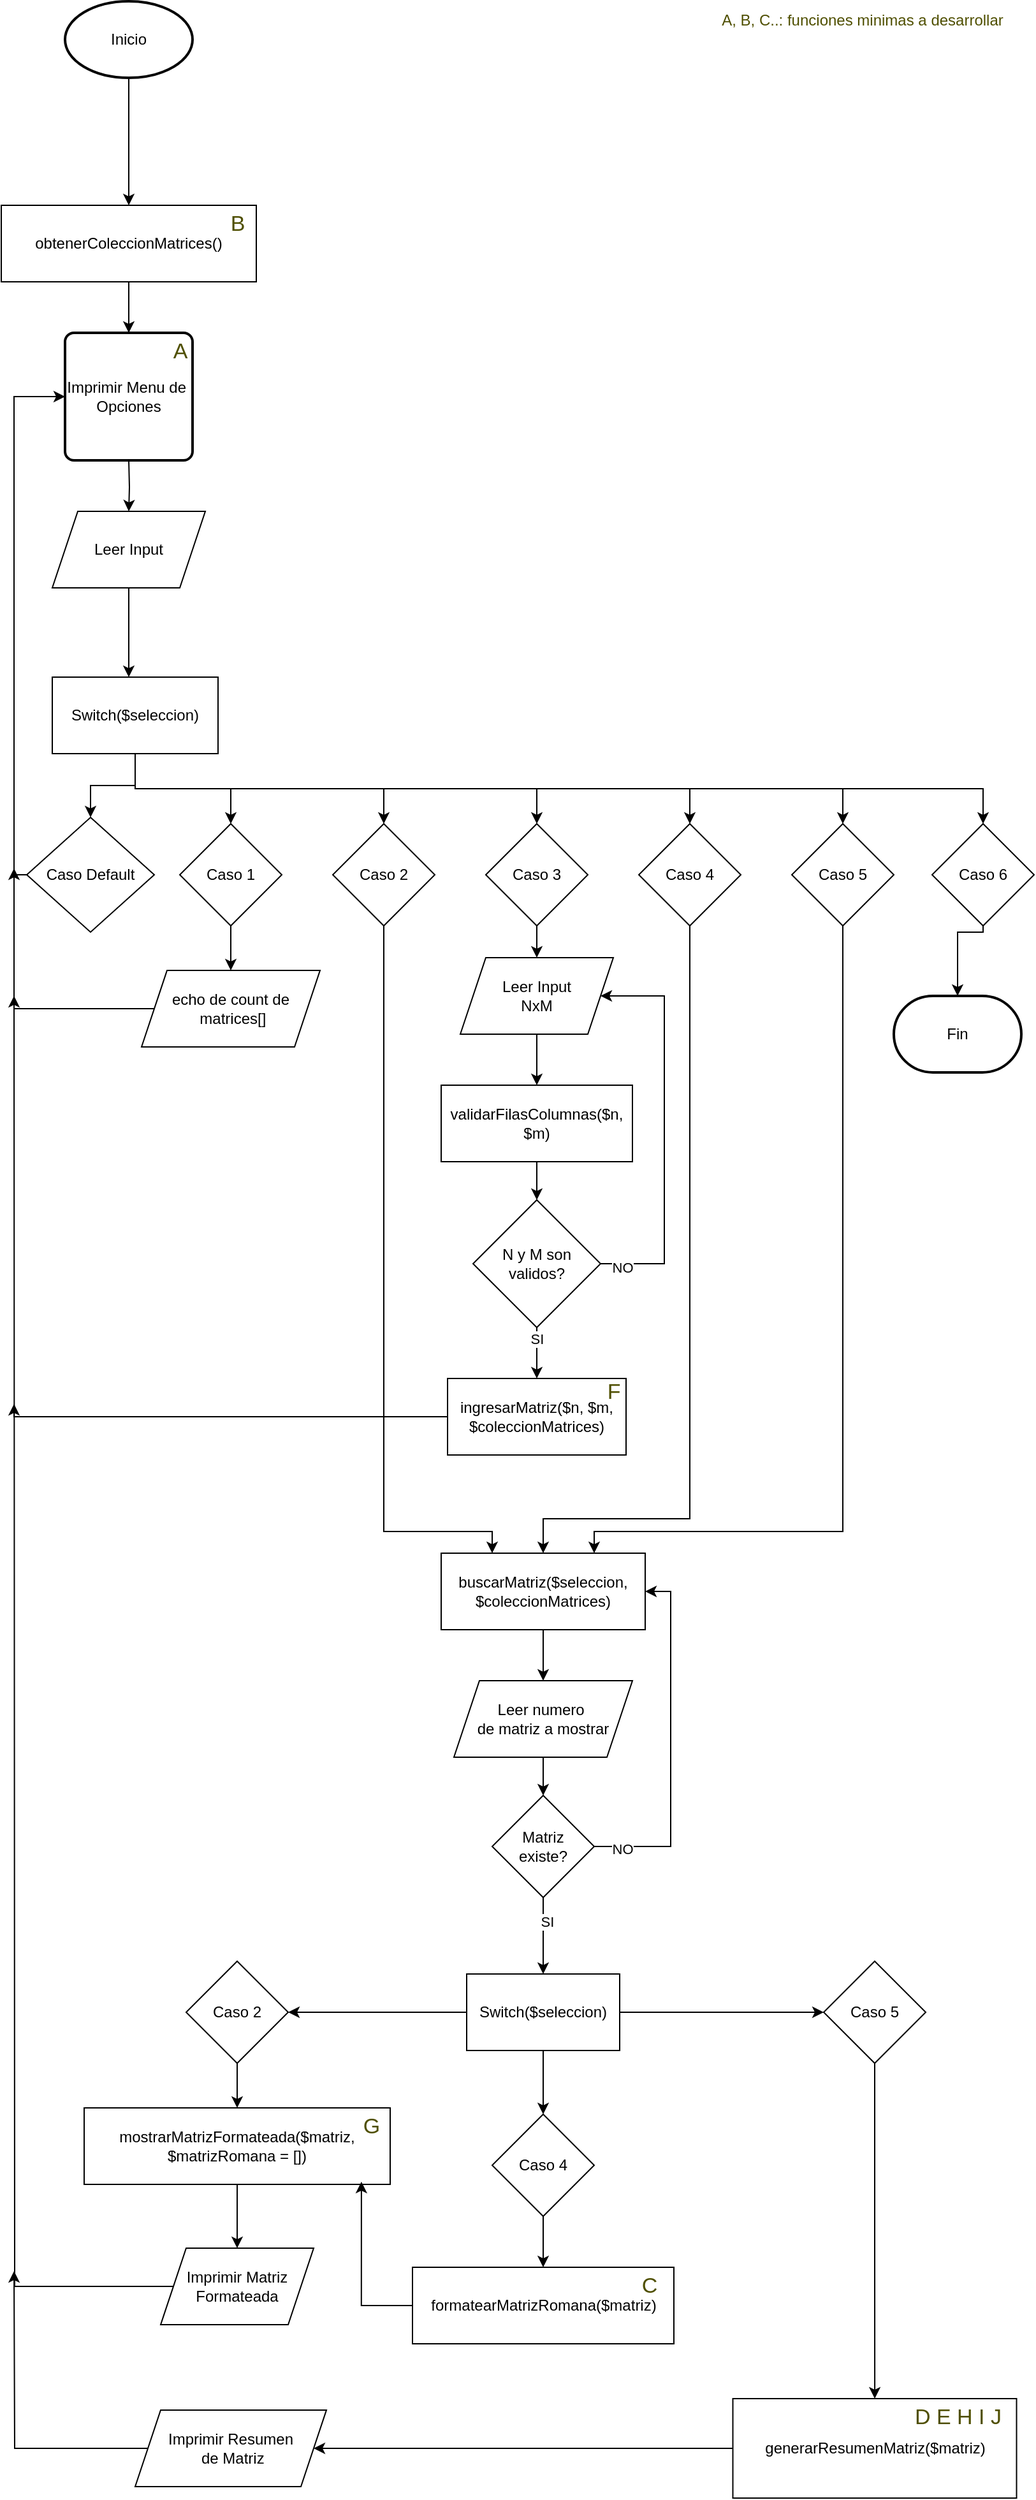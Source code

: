 <mxfile version="24.9.0">
  <diagram id="C5RBs43oDa-KdzZeNtuy" name="Page-1">
    <mxGraphModel dx="1195" dy="1814" grid="1" gridSize="10" guides="1" tooltips="1" connect="1" arrows="1" fold="1" page="1" pageScale="1" pageWidth="827" pageHeight="1169" math="0" shadow="0">
      <root>
        <mxCell id="WIyWlLk6GJQsqaUBKTNV-0" />
        <mxCell id="WIyWlLk6GJQsqaUBKTNV-1" parent="WIyWlLk6GJQsqaUBKTNV-0" />
        <mxCell id="b_JIdyj_Jr2th4q7lOJ0-5" value="" style="edgeStyle=orthogonalEdgeStyle;rounded=0;orthogonalLoop=1;jettySize=auto;html=1;entryX=0.5;entryY=0;entryDx=0;entryDy=0;" edge="1" parent="WIyWlLk6GJQsqaUBKTNV-1" target="b_JIdyj_Jr2th4q7lOJ0-8">
          <mxGeometry relative="1" as="geometry">
            <mxPoint x="110" y="-790" as="sourcePoint" />
            <mxPoint x="110" y="-690" as="targetPoint" />
          </mxGeometry>
        </mxCell>
        <mxCell id="b_JIdyj_Jr2th4q7lOJ0-3" value="&lt;div&gt;Imprimir Menu de&amp;nbsp; Opciones&lt;/div&gt;" style="rounded=1;whiteSpace=wrap;html=1;absoluteArcSize=1;arcSize=14;strokeWidth=2;" vertex="1" parent="WIyWlLk6GJQsqaUBKTNV-1">
          <mxGeometry x="60" y="-890" width="100" height="100" as="geometry" />
        </mxCell>
        <mxCell id="b_JIdyj_Jr2th4q7lOJ0-73" value="" style="edgeStyle=orthogonalEdgeStyle;rounded=0;orthogonalLoop=1;jettySize=auto;html=1;" edge="1" parent="WIyWlLk6GJQsqaUBKTNV-1" source="b_JIdyj_Jr2th4q7lOJ0-6" target="b_JIdyj_Jr2th4q7lOJ0-71">
          <mxGeometry relative="1" as="geometry" />
        </mxCell>
        <mxCell id="b_JIdyj_Jr2th4q7lOJ0-6" value="&lt;div&gt;Inicio&lt;/div&gt;" style="strokeWidth=2;html=1;shape=mxgraph.flowchart.start_1;whiteSpace=wrap;" vertex="1" parent="WIyWlLk6GJQsqaUBKTNV-1">
          <mxGeometry x="60" y="-1150" width="100" height="60" as="geometry" />
        </mxCell>
        <mxCell id="b_JIdyj_Jr2th4q7lOJ0-10" value="" style="edgeStyle=orthogonalEdgeStyle;rounded=0;orthogonalLoop=1;jettySize=auto;html=1;" edge="1" parent="WIyWlLk6GJQsqaUBKTNV-1" source="b_JIdyj_Jr2th4q7lOJ0-8">
          <mxGeometry relative="1" as="geometry">
            <mxPoint x="110" y="-620" as="targetPoint" />
          </mxGeometry>
        </mxCell>
        <mxCell id="b_JIdyj_Jr2th4q7lOJ0-8" value="&lt;div&gt;Leer Input&lt;br&gt;&lt;/div&gt;" style="shape=parallelogram;perimeter=parallelogramPerimeter;whiteSpace=wrap;html=1;fixedSize=1;" vertex="1" parent="WIyWlLk6GJQsqaUBKTNV-1">
          <mxGeometry x="50" y="-750" width="120" height="60" as="geometry" />
        </mxCell>
        <mxCell id="b_JIdyj_Jr2th4q7lOJ0-28" value="" style="edgeStyle=orthogonalEdgeStyle;rounded=0;orthogonalLoop=1;jettySize=auto;html=1;" edge="1" parent="WIyWlLk6GJQsqaUBKTNV-1" source="b_JIdyj_Jr2th4q7lOJ0-14" target="b_JIdyj_Jr2th4q7lOJ0-27">
          <mxGeometry relative="1" as="geometry" />
        </mxCell>
        <mxCell id="b_JIdyj_Jr2th4q7lOJ0-95" style="edgeStyle=orthogonalEdgeStyle;rounded=0;orthogonalLoop=1;jettySize=auto;html=1;exitX=0.5;exitY=1;exitDx=0;exitDy=0;entryX=0.5;entryY=0;entryDx=0;entryDy=0;" edge="1" parent="WIyWlLk6GJQsqaUBKTNV-1" source="b_JIdyj_Jr2th4q7lOJ0-14" target="b_JIdyj_Jr2th4q7lOJ0-17">
          <mxGeometry relative="1" as="geometry" />
        </mxCell>
        <mxCell id="b_JIdyj_Jr2th4q7lOJ0-96" style="edgeStyle=orthogonalEdgeStyle;rounded=0;orthogonalLoop=1;jettySize=auto;html=1;exitX=0.5;exitY=1;exitDx=0;exitDy=0;entryX=0.5;entryY=0;entryDx=0;entryDy=0;" edge="1" parent="WIyWlLk6GJQsqaUBKTNV-1" source="b_JIdyj_Jr2th4q7lOJ0-14" target="b_JIdyj_Jr2th4q7lOJ0-19">
          <mxGeometry relative="1" as="geometry" />
        </mxCell>
        <mxCell id="b_JIdyj_Jr2th4q7lOJ0-100" style="edgeStyle=orthogonalEdgeStyle;rounded=0;orthogonalLoop=1;jettySize=auto;html=1;exitX=0.5;exitY=1;exitDx=0;exitDy=0;entryX=0.5;entryY=0;entryDx=0;entryDy=0;" edge="1" parent="WIyWlLk6GJQsqaUBKTNV-1" source="b_JIdyj_Jr2th4q7lOJ0-14" target="b_JIdyj_Jr2th4q7lOJ0-21">
          <mxGeometry relative="1" as="geometry" />
        </mxCell>
        <mxCell id="b_JIdyj_Jr2th4q7lOJ0-108" style="edgeStyle=orthogonalEdgeStyle;rounded=0;orthogonalLoop=1;jettySize=auto;html=1;exitX=0.5;exitY=1;exitDx=0;exitDy=0;entryX=0.5;entryY=0;entryDx=0;entryDy=0;" edge="1" parent="WIyWlLk6GJQsqaUBKTNV-1" source="b_JIdyj_Jr2th4q7lOJ0-14" target="b_JIdyj_Jr2th4q7lOJ0-23">
          <mxGeometry relative="1" as="geometry" />
        </mxCell>
        <mxCell id="b_JIdyj_Jr2th4q7lOJ0-110" style="edgeStyle=orthogonalEdgeStyle;rounded=0;orthogonalLoop=1;jettySize=auto;html=1;exitX=0.5;exitY=1;exitDx=0;exitDy=0;entryX=0.5;entryY=0;entryDx=0;entryDy=0;" edge="1" parent="WIyWlLk6GJQsqaUBKTNV-1" source="b_JIdyj_Jr2th4q7lOJ0-14" target="b_JIdyj_Jr2th4q7lOJ0-34">
          <mxGeometry relative="1" as="geometry" />
        </mxCell>
        <mxCell id="b_JIdyj_Jr2th4q7lOJ0-14" value="Switch($seleccion)" style="whiteSpace=wrap;html=1;" vertex="1" parent="WIyWlLk6GJQsqaUBKTNV-1">
          <mxGeometry x="50" y="-620" width="130" height="60" as="geometry" />
        </mxCell>
        <mxCell id="b_JIdyj_Jr2th4q7lOJ0-93" value="" style="edgeStyle=orthogonalEdgeStyle;rounded=0;orthogonalLoop=1;jettySize=auto;html=1;" edge="1" parent="WIyWlLk6GJQsqaUBKTNV-1" source="b_JIdyj_Jr2th4q7lOJ0-17" target="b_JIdyj_Jr2th4q7lOJ0-48">
          <mxGeometry relative="1" as="geometry" />
        </mxCell>
        <mxCell id="b_JIdyj_Jr2th4q7lOJ0-17" value="&lt;div&gt;Caso 1&lt;/div&gt;" style="rhombus;whiteSpace=wrap;html=1;" vertex="1" parent="WIyWlLk6GJQsqaUBKTNV-1">
          <mxGeometry x="150" y="-505" width="80" height="80" as="geometry" />
        </mxCell>
        <mxCell id="b_JIdyj_Jr2th4q7lOJ0-124" style="edgeStyle=orthogonalEdgeStyle;rounded=0;orthogonalLoop=1;jettySize=auto;html=1;exitX=0.5;exitY=1;exitDx=0;exitDy=0;entryX=0.25;entryY=0;entryDx=0;entryDy=0;" edge="1" parent="WIyWlLk6GJQsqaUBKTNV-1" source="b_JIdyj_Jr2th4q7lOJ0-19" target="b_JIdyj_Jr2th4q7lOJ0-112">
          <mxGeometry relative="1" as="geometry">
            <Array as="points">
              <mxPoint x="310" y="50" />
              <mxPoint x="395" y="50" />
            </Array>
          </mxGeometry>
        </mxCell>
        <mxCell id="b_JIdyj_Jr2th4q7lOJ0-19" value="Caso 2" style="rhombus;whiteSpace=wrap;html=1;" vertex="1" parent="WIyWlLk6GJQsqaUBKTNV-1">
          <mxGeometry x="270" y="-505" width="80" height="80" as="geometry" />
        </mxCell>
        <mxCell id="b_JIdyj_Jr2th4q7lOJ0-43" value="" style="edgeStyle=orthogonalEdgeStyle;rounded=0;orthogonalLoop=1;jettySize=auto;html=1;" edge="1" parent="WIyWlLk6GJQsqaUBKTNV-1" source="b_JIdyj_Jr2th4q7lOJ0-141" target="b_JIdyj_Jr2th4q7lOJ0-42">
          <mxGeometry relative="1" as="geometry" />
        </mxCell>
        <mxCell id="b_JIdyj_Jr2th4q7lOJ0-147" value="SI" style="edgeLabel;html=1;align=center;verticalAlign=middle;resizable=0;points=[];" vertex="1" connectable="0" parent="b_JIdyj_Jr2th4q7lOJ0-43">
          <mxGeometry x="-0.543" relative="1" as="geometry">
            <mxPoint as="offset" />
          </mxGeometry>
        </mxCell>
        <mxCell id="b_JIdyj_Jr2th4q7lOJ0-140" value="" style="edgeStyle=orthogonalEdgeStyle;rounded=0;orthogonalLoop=1;jettySize=auto;html=1;" edge="1" parent="WIyWlLk6GJQsqaUBKTNV-1" source="b_JIdyj_Jr2th4q7lOJ0-21" target="b_JIdyj_Jr2th4q7lOJ0-64">
          <mxGeometry relative="1" as="geometry" />
        </mxCell>
        <mxCell id="b_JIdyj_Jr2th4q7lOJ0-21" value="&lt;div&gt;Caso 3&lt;/div&gt;" style="rhombus;whiteSpace=wrap;html=1;" vertex="1" parent="WIyWlLk6GJQsqaUBKTNV-1">
          <mxGeometry x="390" y="-505" width="80" height="80" as="geometry" />
        </mxCell>
        <mxCell id="b_JIdyj_Jr2th4q7lOJ0-123" style="edgeStyle=orthogonalEdgeStyle;rounded=0;orthogonalLoop=1;jettySize=auto;html=1;exitX=0.5;exitY=1;exitDx=0;exitDy=0;entryX=0.5;entryY=0;entryDx=0;entryDy=0;" edge="1" parent="WIyWlLk6GJQsqaUBKTNV-1" source="b_JIdyj_Jr2th4q7lOJ0-23" target="b_JIdyj_Jr2th4q7lOJ0-112">
          <mxGeometry relative="1" as="geometry">
            <Array as="points">
              <mxPoint x="550" y="40" />
              <mxPoint x="435" y="40" />
            </Array>
          </mxGeometry>
        </mxCell>
        <mxCell id="b_JIdyj_Jr2th4q7lOJ0-23" value="Caso 4" style="rhombus;whiteSpace=wrap;html=1;" vertex="1" parent="WIyWlLk6GJQsqaUBKTNV-1">
          <mxGeometry x="510" y="-505" width="80" height="80" as="geometry" />
        </mxCell>
        <mxCell id="b_JIdyj_Jr2th4q7lOJ0-94" style="edgeStyle=orthogonalEdgeStyle;rounded=0;orthogonalLoop=1;jettySize=auto;html=1;exitX=0;exitY=0.5;exitDx=0;exitDy=0;" edge="1" parent="WIyWlLk6GJQsqaUBKTNV-1" source="b_JIdyj_Jr2th4q7lOJ0-27">
          <mxGeometry relative="1" as="geometry">
            <mxPoint x="20" y="-470" as="targetPoint" />
          </mxGeometry>
        </mxCell>
        <mxCell id="b_JIdyj_Jr2th4q7lOJ0-27" value="Caso Default" style="rhombus;whiteSpace=wrap;html=1;" vertex="1" parent="WIyWlLk6GJQsqaUBKTNV-1">
          <mxGeometry x="30" y="-510" width="100" height="90" as="geometry" />
        </mxCell>
        <mxCell id="b_JIdyj_Jr2th4q7lOJ0-133" style="edgeStyle=orthogonalEdgeStyle;rounded=0;orthogonalLoop=1;jettySize=auto;html=1;exitX=0.5;exitY=1;exitDx=0;exitDy=0;entryX=0.75;entryY=0;entryDx=0;entryDy=0;" edge="1" parent="WIyWlLk6GJQsqaUBKTNV-1" source="b_JIdyj_Jr2th4q7lOJ0-32" target="b_JIdyj_Jr2th4q7lOJ0-112">
          <mxGeometry relative="1" as="geometry">
            <Array as="points">
              <mxPoint x="670" y="50" />
              <mxPoint x="475" y="50" />
            </Array>
          </mxGeometry>
        </mxCell>
        <mxCell id="b_JIdyj_Jr2th4q7lOJ0-32" value="Caso 5" style="rhombus;whiteSpace=wrap;html=1;" vertex="1" parent="WIyWlLk6GJQsqaUBKTNV-1">
          <mxGeometry x="630" y="-505" width="80" height="80" as="geometry" />
        </mxCell>
        <mxCell id="b_JIdyj_Jr2th4q7lOJ0-107" value="" style="edgeStyle=orthogonalEdgeStyle;rounded=0;orthogonalLoop=1;jettySize=auto;html=1;" edge="1" parent="WIyWlLk6GJQsqaUBKTNV-1" source="b_JIdyj_Jr2th4q7lOJ0-34" target="b_JIdyj_Jr2th4q7lOJ0-36">
          <mxGeometry relative="1" as="geometry">
            <Array as="points">
              <mxPoint x="780" y="-420" />
              <mxPoint x="760" y="-420" />
            </Array>
          </mxGeometry>
        </mxCell>
        <mxCell id="b_JIdyj_Jr2th4q7lOJ0-34" value="Caso 6" style="rhombus;whiteSpace=wrap;html=1;" vertex="1" parent="WIyWlLk6GJQsqaUBKTNV-1">
          <mxGeometry x="740" y="-505" width="80" height="80" as="geometry" />
        </mxCell>
        <mxCell id="b_JIdyj_Jr2th4q7lOJ0-36" value="Fin" style="strokeWidth=2;html=1;shape=mxgraph.flowchart.terminator;whiteSpace=wrap;" vertex="1" parent="WIyWlLk6GJQsqaUBKTNV-1">
          <mxGeometry x="710" y="-370" width="100" height="60" as="geometry" />
        </mxCell>
        <mxCell id="b_JIdyj_Jr2th4q7lOJ0-145" style="edgeStyle=orthogonalEdgeStyle;rounded=0;orthogonalLoop=1;jettySize=auto;html=1;exitX=0;exitY=0.5;exitDx=0;exitDy=0;" edge="1" parent="WIyWlLk6GJQsqaUBKTNV-1" source="b_JIdyj_Jr2th4q7lOJ0-42">
          <mxGeometry relative="1" as="geometry">
            <mxPoint x="20" y="-50" as="targetPoint" />
            <Array as="points">
              <mxPoint x="20" y="-40" />
            </Array>
          </mxGeometry>
        </mxCell>
        <mxCell id="b_JIdyj_Jr2th4q7lOJ0-42" value="ingresarMatriz($n, $m, $coleccionMatrices)" style="whiteSpace=wrap;html=1;" vertex="1" parent="WIyWlLk6GJQsqaUBKTNV-1">
          <mxGeometry x="360" y="-70" width="140" height="60" as="geometry" />
        </mxCell>
        <mxCell id="b_JIdyj_Jr2th4q7lOJ0-160" style="edgeStyle=orthogonalEdgeStyle;rounded=0;orthogonalLoop=1;jettySize=auto;html=1;exitX=0;exitY=0.5;exitDx=0;exitDy=0;entryX=1;entryY=0.5;entryDx=0;entryDy=0;" edge="1" parent="WIyWlLk6GJQsqaUBKTNV-1" source="b_JIdyj_Jr2th4q7lOJ0-46" target="b_JIdyj_Jr2th4q7lOJ0-159">
          <mxGeometry relative="1" as="geometry" />
        </mxCell>
        <mxCell id="b_JIdyj_Jr2th4q7lOJ0-46" value="generarResumenMatriz($matriz)" style="whiteSpace=wrap;html=1;" vertex="1" parent="WIyWlLk6GJQsqaUBKTNV-1">
          <mxGeometry x="583.75" y="730" width="222.5" height="78" as="geometry" />
        </mxCell>
        <mxCell id="b_JIdyj_Jr2th4q7lOJ0-90" style="edgeStyle=orthogonalEdgeStyle;rounded=0;orthogonalLoop=1;jettySize=auto;html=1;exitX=0;exitY=0.5;exitDx=0;exitDy=0;entryX=0;entryY=0.5;entryDx=0;entryDy=0;" edge="1" parent="WIyWlLk6GJQsqaUBKTNV-1" source="b_JIdyj_Jr2th4q7lOJ0-48" target="b_JIdyj_Jr2th4q7lOJ0-3">
          <mxGeometry relative="1" as="geometry">
            <mxPoint x="20" y="-860" as="targetPoint" />
            <Array as="points">
              <mxPoint x="20" y="-360" />
              <mxPoint x="20" y="-840" />
            </Array>
          </mxGeometry>
        </mxCell>
        <mxCell id="b_JIdyj_Jr2th4q7lOJ0-48" value="&lt;div&gt;echo de count de&lt;br&gt;&lt;/div&gt;&lt;div&gt;&amp;nbsp;matrices[]&lt;/div&gt;" style="shape=parallelogram;perimeter=parallelogramPerimeter;whiteSpace=wrap;html=1;fixedSize=1;" vertex="1" parent="WIyWlLk6GJQsqaUBKTNV-1">
          <mxGeometry x="120" y="-390" width="140" height="60" as="geometry" />
        </mxCell>
        <mxCell id="b_JIdyj_Jr2th4q7lOJ0-61" value="" style="edgeStyle=orthogonalEdgeStyle;rounded=0;orthogonalLoop=1;jettySize=auto;html=1;" edge="1" parent="WIyWlLk6GJQsqaUBKTNV-1" source="b_JIdyj_Jr2th4q7lOJ0-57" target="b_JIdyj_Jr2th4q7lOJ0-60">
          <mxGeometry relative="1" as="geometry" />
        </mxCell>
        <mxCell id="b_JIdyj_Jr2th4q7lOJ0-57" value="mostrarMatrizFormateada($matriz, $matrizRomana = [])" style="whiteSpace=wrap;html=1;" vertex="1" parent="WIyWlLk6GJQsqaUBKTNV-1">
          <mxGeometry x="75" y="502" width="240" height="60" as="geometry" />
        </mxCell>
        <mxCell id="b_JIdyj_Jr2th4q7lOJ0-111" style="edgeStyle=orthogonalEdgeStyle;rounded=0;orthogonalLoop=1;jettySize=auto;html=1;exitX=0;exitY=0.5;exitDx=0;exitDy=0;" edge="1" parent="WIyWlLk6GJQsqaUBKTNV-1" source="b_JIdyj_Jr2th4q7lOJ0-60">
          <mxGeometry relative="1" as="geometry">
            <mxPoint x="20" y="-370" as="targetPoint" />
          </mxGeometry>
        </mxCell>
        <mxCell id="b_JIdyj_Jr2th4q7lOJ0-60" value="Imprimir Matriz Formateada" style="shape=parallelogram;perimeter=parallelogramPerimeter;whiteSpace=wrap;html=1;fixedSize=1;" vertex="1" parent="WIyWlLk6GJQsqaUBKTNV-1">
          <mxGeometry x="135" y="612" width="120" height="60" as="geometry" />
        </mxCell>
        <mxCell id="b_JIdyj_Jr2th4q7lOJ0-139" value="" style="edgeStyle=orthogonalEdgeStyle;rounded=0;orthogonalLoop=1;jettySize=auto;html=1;" edge="1" parent="WIyWlLk6GJQsqaUBKTNV-1" source="b_JIdyj_Jr2th4q7lOJ0-64" target="b_JIdyj_Jr2th4q7lOJ0-138">
          <mxGeometry relative="1" as="geometry" />
        </mxCell>
        <mxCell id="b_JIdyj_Jr2th4q7lOJ0-64" value="&lt;div&gt;Leer Input&lt;/div&gt;&lt;div&gt;NxM&lt;br&gt;&lt;/div&gt;" style="shape=parallelogram;perimeter=parallelogramPerimeter;whiteSpace=wrap;html=1;fixedSize=1;" vertex="1" parent="WIyWlLk6GJQsqaUBKTNV-1">
          <mxGeometry x="370" y="-400" width="120" height="60" as="geometry" />
        </mxCell>
        <mxCell id="b_JIdyj_Jr2th4q7lOJ0-74" value="" style="edgeStyle=orthogonalEdgeStyle;rounded=0;orthogonalLoop=1;jettySize=auto;html=1;" edge="1" parent="WIyWlLk6GJQsqaUBKTNV-1" source="b_JIdyj_Jr2th4q7lOJ0-71" target="b_JIdyj_Jr2th4q7lOJ0-3">
          <mxGeometry relative="1" as="geometry" />
        </mxCell>
        <mxCell id="b_JIdyj_Jr2th4q7lOJ0-71" value="obtenerColeccionMatrices()" style="whiteSpace=wrap;html=1;" vertex="1" parent="WIyWlLk6GJQsqaUBKTNV-1">
          <mxGeometry x="10" y="-990" width="200" height="60" as="geometry" />
        </mxCell>
        <mxCell id="b_JIdyj_Jr2th4q7lOJ0-109" style="edgeStyle=orthogonalEdgeStyle;rounded=0;orthogonalLoop=1;jettySize=auto;html=1;exitX=0.5;exitY=1;exitDx=0;exitDy=0;entryX=0.5;entryY=0;entryDx=0;entryDy=0;" edge="1" parent="WIyWlLk6GJQsqaUBKTNV-1" source="b_JIdyj_Jr2th4q7lOJ0-14" target="b_JIdyj_Jr2th4q7lOJ0-32">
          <mxGeometry relative="1" as="geometry" />
        </mxCell>
        <mxCell id="b_JIdyj_Jr2th4q7lOJ0-114" value="" style="edgeStyle=orthogonalEdgeStyle;rounded=0;orthogonalLoop=1;jettySize=auto;html=1;" edge="1" parent="WIyWlLk6GJQsqaUBKTNV-1" source="b_JIdyj_Jr2th4q7lOJ0-112" target="b_JIdyj_Jr2th4q7lOJ0-113">
          <mxGeometry relative="1" as="geometry" />
        </mxCell>
        <mxCell id="b_JIdyj_Jr2th4q7lOJ0-112" value="&lt;div&gt;buscarMatriz($seleccion, $coleccionMatrices)&lt;/div&gt;" style="whiteSpace=wrap;html=1;" vertex="1" parent="WIyWlLk6GJQsqaUBKTNV-1">
          <mxGeometry x="355" y="67" width="160" height="60" as="geometry" />
        </mxCell>
        <mxCell id="b_JIdyj_Jr2th4q7lOJ0-116" value="" style="edgeStyle=orthogonalEdgeStyle;rounded=0;orthogonalLoop=1;jettySize=auto;html=1;" edge="1" parent="WIyWlLk6GJQsqaUBKTNV-1" source="b_JIdyj_Jr2th4q7lOJ0-113" target="b_JIdyj_Jr2th4q7lOJ0-115">
          <mxGeometry relative="1" as="geometry" />
        </mxCell>
        <mxCell id="b_JIdyj_Jr2th4q7lOJ0-113" value="&lt;div&gt;Leer numero&amp;nbsp;&lt;/div&gt;&lt;div&gt;de matriz a mostrar&lt;/div&gt;" style="shape=parallelogram;perimeter=parallelogramPerimeter;whiteSpace=wrap;html=1;fixedSize=1;" vertex="1" parent="WIyWlLk6GJQsqaUBKTNV-1">
          <mxGeometry x="365" y="167" width="140" height="60" as="geometry" />
        </mxCell>
        <mxCell id="b_JIdyj_Jr2th4q7lOJ0-117" style="edgeStyle=orthogonalEdgeStyle;rounded=0;orthogonalLoop=1;jettySize=auto;html=1;exitX=1;exitY=0.5;exitDx=0;exitDy=0;entryX=1;entryY=0.5;entryDx=0;entryDy=0;" edge="1" parent="WIyWlLk6GJQsqaUBKTNV-1" source="b_JIdyj_Jr2th4q7lOJ0-115" target="b_JIdyj_Jr2th4q7lOJ0-112">
          <mxGeometry relative="1" as="geometry">
            <Array as="points">
              <mxPoint x="535" y="297" />
              <mxPoint x="535" y="97" />
            </Array>
          </mxGeometry>
        </mxCell>
        <mxCell id="b_JIdyj_Jr2th4q7lOJ0-118" value="NO" style="edgeLabel;html=1;align=center;verticalAlign=middle;resizable=0;points=[];" vertex="1" connectable="0" parent="b_JIdyj_Jr2th4q7lOJ0-117">
          <mxGeometry x="-0.843" y="-2" relative="1" as="geometry">
            <mxPoint as="offset" />
          </mxGeometry>
        </mxCell>
        <mxCell id="b_JIdyj_Jr2th4q7lOJ0-129" value="" style="edgeStyle=orthogonalEdgeStyle;rounded=0;orthogonalLoop=1;jettySize=auto;html=1;" edge="1" parent="WIyWlLk6GJQsqaUBKTNV-1" source="b_JIdyj_Jr2th4q7lOJ0-115" target="b_JIdyj_Jr2th4q7lOJ0-128">
          <mxGeometry relative="1" as="geometry" />
        </mxCell>
        <mxCell id="b_JIdyj_Jr2th4q7lOJ0-130" value="SI" style="edgeLabel;html=1;align=center;verticalAlign=middle;resizable=0;points=[];" vertex="1" connectable="0" parent="b_JIdyj_Jr2th4q7lOJ0-129">
          <mxGeometry x="-0.36" y="3" relative="1" as="geometry">
            <mxPoint as="offset" />
          </mxGeometry>
        </mxCell>
        <mxCell id="b_JIdyj_Jr2th4q7lOJ0-115" value="&lt;div&gt;Matriz&lt;br&gt;&lt;/div&gt;&lt;div&gt;existe? &lt;br&gt;&lt;/div&gt;" style="rhombus;whiteSpace=wrap;html=1;" vertex="1" parent="WIyWlLk6GJQsqaUBKTNV-1">
          <mxGeometry x="395" y="257" width="80" height="80" as="geometry" />
        </mxCell>
        <mxCell id="b_JIdyj_Jr2th4q7lOJ0-119" value="" style="edgeStyle=orthogonalEdgeStyle;rounded=0;orthogonalLoop=1;jettySize=auto;html=1;" edge="1" parent="WIyWlLk6GJQsqaUBKTNV-1" source="b_JIdyj_Jr2th4q7lOJ0-120" target="b_JIdyj_Jr2th4q7lOJ0-121">
          <mxGeometry relative="1" as="geometry" />
        </mxCell>
        <mxCell id="b_JIdyj_Jr2th4q7lOJ0-120" value="Caso 4" style="rhombus;whiteSpace=wrap;html=1;" vertex="1" parent="WIyWlLk6GJQsqaUBKTNV-1">
          <mxGeometry x="395" y="507" width="80" height="80" as="geometry" />
        </mxCell>
        <mxCell id="b_JIdyj_Jr2th4q7lOJ0-121" value="formatearMatrizRomana($matriz)" style="whiteSpace=wrap;html=1;" vertex="1" parent="WIyWlLk6GJQsqaUBKTNV-1">
          <mxGeometry x="332.5" y="627" width="205" height="60" as="geometry" />
        </mxCell>
        <mxCell id="b_JIdyj_Jr2th4q7lOJ0-137" value="" style="edgeStyle=orthogonalEdgeStyle;rounded=0;orthogonalLoop=1;jettySize=auto;html=1;" edge="1" parent="WIyWlLk6GJQsqaUBKTNV-1" source="b_JIdyj_Jr2th4q7lOJ0-125" target="b_JIdyj_Jr2th4q7lOJ0-57">
          <mxGeometry relative="1" as="geometry" />
        </mxCell>
        <mxCell id="b_JIdyj_Jr2th4q7lOJ0-125" value="Caso 2" style="rhombus;whiteSpace=wrap;html=1;" vertex="1" parent="WIyWlLk6GJQsqaUBKTNV-1">
          <mxGeometry x="155" y="387" width="80" height="80" as="geometry" />
        </mxCell>
        <mxCell id="b_JIdyj_Jr2th4q7lOJ0-131" style="edgeStyle=orthogonalEdgeStyle;rounded=0;orthogonalLoop=1;jettySize=auto;html=1;exitX=0;exitY=0.5;exitDx=0;exitDy=0;entryX=1;entryY=0.5;entryDx=0;entryDy=0;" edge="1" parent="WIyWlLk6GJQsqaUBKTNV-1" source="b_JIdyj_Jr2th4q7lOJ0-128" target="b_JIdyj_Jr2th4q7lOJ0-125">
          <mxGeometry relative="1" as="geometry" />
        </mxCell>
        <mxCell id="b_JIdyj_Jr2th4q7lOJ0-132" value="" style="edgeStyle=orthogonalEdgeStyle;rounded=0;orthogonalLoop=1;jettySize=auto;html=1;" edge="1" parent="WIyWlLk6GJQsqaUBKTNV-1" source="b_JIdyj_Jr2th4q7lOJ0-128" target="b_JIdyj_Jr2th4q7lOJ0-120">
          <mxGeometry relative="1" as="geometry" />
        </mxCell>
        <mxCell id="b_JIdyj_Jr2th4q7lOJ0-135" style="edgeStyle=orthogonalEdgeStyle;rounded=0;orthogonalLoop=1;jettySize=auto;html=1;exitX=1;exitY=0.5;exitDx=0;exitDy=0;" edge="1" parent="WIyWlLk6GJQsqaUBKTNV-1" source="b_JIdyj_Jr2th4q7lOJ0-128" target="b_JIdyj_Jr2th4q7lOJ0-134">
          <mxGeometry relative="1" as="geometry" />
        </mxCell>
        <mxCell id="b_JIdyj_Jr2th4q7lOJ0-128" value="Switch($seleccion)" style="whiteSpace=wrap;html=1;" vertex="1" parent="WIyWlLk6GJQsqaUBKTNV-1">
          <mxGeometry x="375" y="397" width="120" height="60" as="geometry" />
        </mxCell>
        <mxCell id="b_JIdyj_Jr2th4q7lOJ0-136" value="" style="edgeStyle=orthogonalEdgeStyle;rounded=0;orthogonalLoop=1;jettySize=auto;html=1;" edge="1" parent="WIyWlLk6GJQsqaUBKTNV-1" source="b_JIdyj_Jr2th4q7lOJ0-134" target="b_JIdyj_Jr2th4q7lOJ0-46">
          <mxGeometry relative="1" as="geometry" />
        </mxCell>
        <mxCell id="b_JIdyj_Jr2th4q7lOJ0-134" value="Caso 5" style="rhombus;whiteSpace=wrap;html=1;" vertex="1" parent="WIyWlLk6GJQsqaUBKTNV-1">
          <mxGeometry x="655" y="387" width="80" height="80" as="geometry" />
        </mxCell>
        <mxCell id="b_JIdyj_Jr2th4q7lOJ0-148" value="" style="edgeStyle=orthogonalEdgeStyle;rounded=0;orthogonalLoop=1;jettySize=auto;html=1;" edge="1" parent="WIyWlLk6GJQsqaUBKTNV-1" source="b_JIdyj_Jr2th4q7lOJ0-138" target="b_JIdyj_Jr2th4q7lOJ0-141">
          <mxGeometry relative="1" as="geometry" />
        </mxCell>
        <mxCell id="b_JIdyj_Jr2th4q7lOJ0-138" value="validarFilasColumnas($n, $m)" style="whiteSpace=wrap;html=1;" vertex="1" parent="WIyWlLk6GJQsqaUBKTNV-1">
          <mxGeometry x="355" y="-300" width="150" height="60" as="geometry" />
        </mxCell>
        <mxCell id="b_JIdyj_Jr2th4q7lOJ0-144" style="edgeStyle=orthogonalEdgeStyle;rounded=0;orthogonalLoop=1;jettySize=auto;html=1;exitX=1;exitY=0.5;exitDx=0;exitDy=0;" edge="1" parent="WIyWlLk6GJQsqaUBKTNV-1" source="b_JIdyj_Jr2th4q7lOJ0-141">
          <mxGeometry relative="1" as="geometry">
            <mxPoint x="480" y="-370" as="targetPoint" />
            <Array as="points">
              <mxPoint x="530" y="-160" />
              <mxPoint x="530" y="-370" />
            </Array>
          </mxGeometry>
        </mxCell>
        <mxCell id="b_JIdyj_Jr2th4q7lOJ0-146" value="NO" style="edgeLabel;html=1;align=center;verticalAlign=middle;resizable=0;points=[];" vertex="1" connectable="0" parent="b_JIdyj_Jr2th4q7lOJ0-144">
          <mxGeometry x="-0.894" y="-3" relative="1" as="geometry">
            <mxPoint as="offset" />
          </mxGeometry>
        </mxCell>
        <mxCell id="b_JIdyj_Jr2th4q7lOJ0-141" value="N y M son validos?" style="rhombus;whiteSpace=wrap;html=1;" vertex="1" parent="WIyWlLk6GJQsqaUBKTNV-1">
          <mxGeometry x="380" y="-210" width="100" height="100" as="geometry" />
        </mxCell>
        <mxCell id="b_JIdyj_Jr2th4q7lOJ0-150" value="&lt;font color=&quot;#4f4f00&quot; style=&quot;font-size: 17px;&quot;&gt;A&lt;/font&gt;" style="text;html=1;align=center;verticalAlign=middle;resizable=0;points=[];autosize=1;strokeColor=none;fillColor=none;" vertex="1" parent="WIyWlLk6GJQsqaUBKTNV-1">
          <mxGeometry x="135" y="-890" width="30" height="30" as="geometry" />
        </mxCell>
        <mxCell id="b_JIdyj_Jr2th4q7lOJ0-152" value="&lt;font color=&quot;#4f4f00&quot; style=&quot;font-size: 17px;&quot;&gt;B&lt;/font&gt;" style="text;html=1;align=center;verticalAlign=middle;resizable=0;points=[];autosize=1;strokeColor=none;fillColor=none;" vertex="1" parent="WIyWlLk6GJQsqaUBKTNV-1">
          <mxGeometry x="180" y="-990" width="30" height="30" as="geometry" />
        </mxCell>
        <mxCell id="b_JIdyj_Jr2th4q7lOJ0-153" value="&lt;font color=&quot;#4f4f00&quot; style=&quot;font-size: 17px;&quot;&gt;G&lt;/font&gt;" style="text;html=1;align=center;verticalAlign=middle;resizable=0;points=[];autosize=1;strokeColor=none;fillColor=none;" vertex="1" parent="WIyWlLk6GJQsqaUBKTNV-1">
          <mxGeometry x="280" y="502" width="40" height="30" as="geometry" />
        </mxCell>
        <mxCell id="b_JIdyj_Jr2th4q7lOJ0-154" value="&lt;font color=&quot;#4f4f00&quot; style=&quot;font-size: 17px;&quot;&gt;C&lt;/font&gt;" style="text;html=1;align=center;verticalAlign=middle;resizable=0;points=[];autosize=1;strokeColor=none;fillColor=none;" vertex="1" parent="WIyWlLk6GJQsqaUBKTNV-1">
          <mxGeometry x="497.5" y="627" width="40" height="30" as="geometry" />
        </mxCell>
        <mxCell id="b_JIdyj_Jr2th4q7lOJ0-155" style="edgeStyle=orthogonalEdgeStyle;rounded=0;orthogonalLoop=1;jettySize=auto;html=1;exitX=0;exitY=0.5;exitDx=0;exitDy=0;entryX=0.906;entryY=0.965;entryDx=0;entryDy=0;entryPerimeter=0;" edge="1" parent="WIyWlLk6GJQsqaUBKTNV-1" source="b_JIdyj_Jr2th4q7lOJ0-121" target="b_JIdyj_Jr2th4q7lOJ0-57">
          <mxGeometry relative="1" as="geometry" />
        </mxCell>
        <mxCell id="b_JIdyj_Jr2th4q7lOJ0-156" value="&lt;font color=&quot;#4f4f00&quot; style=&quot;font-size: 17px;&quot;&gt;F&lt;/font&gt;" style="text;html=1;align=center;verticalAlign=middle;resizable=0;points=[];autosize=1;strokeColor=none;fillColor=none;" vertex="1" parent="WIyWlLk6GJQsqaUBKTNV-1">
          <mxGeometry x="475" y="-74" width="30" height="30" as="geometry" />
        </mxCell>
        <mxCell id="b_JIdyj_Jr2th4q7lOJ0-158" value="&lt;font color=&quot;#4f4f00&quot; style=&quot;font-size: 17px;&quot;&gt;D E H I J&lt;br&gt;&lt;/font&gt;" style="text;html=1;align=center;verticalAlign=middle;resizable=0;points=[];autosize=1;strokeColor=none;fillColor=none;" vertex="1" parent="WIyWlLk6GJQsqaUBKTNV-1">
          <mxGeometry x="715" y="730" width="90" height="30" as="geometry" />
        </mxCell>
        <mxCell id="b_JIdyj_Jr2th4q7lOJ0-161" style="edgeStyle=orthogonalEdgeStyle;rounded=0;orthogonalLoop=1;jettySize=auto;html=1;exitX=0;exitY=0.5;exitDx=0;exitDy=0;" edge="1" parent="WIyWlLk6GJQsqaUBKTNV-1" source="b_JIdyj_Jr2th4q7lOJ0-159">
          <mxGeometry relative="1" as="geometry">
            <mxPoint x="20" y="630" as="targetPoint" />
          </mxGeometry>
        </mxCell>
        <mxCell id="b_JIdyj_Jr2th4q7lOJ0-159" value="&lt;div&gt;Imprimir Resumen&lt;/div&gt;&lt;div&gt;&amp;nbsp;de Matriz&lt;/div&gt;" style="shape=parallelogram;perimeter=parallelogramPerimeter;whiteSpace=wrap;html=1;fixedSize=1;" vertex="1" parent="WIyWlLk6GJQsqaUBKTNV-1">
          <mxGeometry x="115" y="739" width="150" height="60" as="geometry" />
        </mxCell>
        <mxCell id="b_JIdyj_Jr2th4q7lOJ0-162" value="&lt;font color=&quot;#4f4f00&quot;&gt;A, B, C..: funciones minimas a desarrollar&lt;br&gt;&lt;/font&gt;" style="text;html=1;align=center;verticalAlign=middle;resizable=0;points=[];autosize=1;strokeColor=none;fillColor=none;" vertex="1" parent="WIyWlLk6GJQsqaUBKTNV-1">
          <mxGeometry x="560" y="-1150" width="250" height="30" as="geometry" />
        </mxCell>
      </root>
    </mxGraphModel>
  </diagram>
</mxfile>
